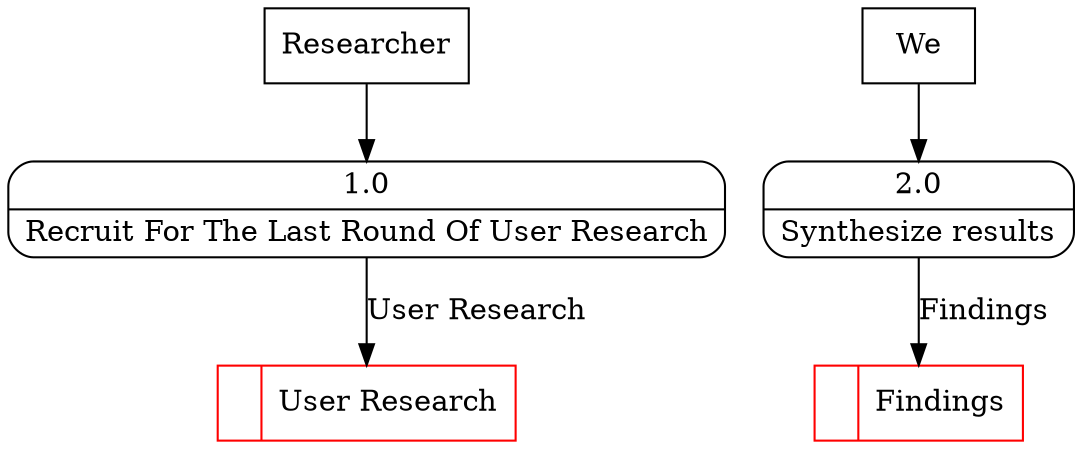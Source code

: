 digraph dfd2{ 
node[shape=record]
200 [label="<f0>  |<f1> User Research " color=red];
201 [label="Researcher" shape=box];
202 [label="{<f0> 1.0|<f1> Recruit For The Last Round Of User Research }" shape=Mrecord];
2 [label="{<f0> 2.0|<f1> Synthesize results }" shape=Mrecord];
1000 [label="We" shape=box];
1000 -> 2
1002 [label="<f0>  |<f1> Findings " color=red];
2 -> 1002 [label="Findings"]
201 -> 202
202 -> 200 [label="User Research"]
}